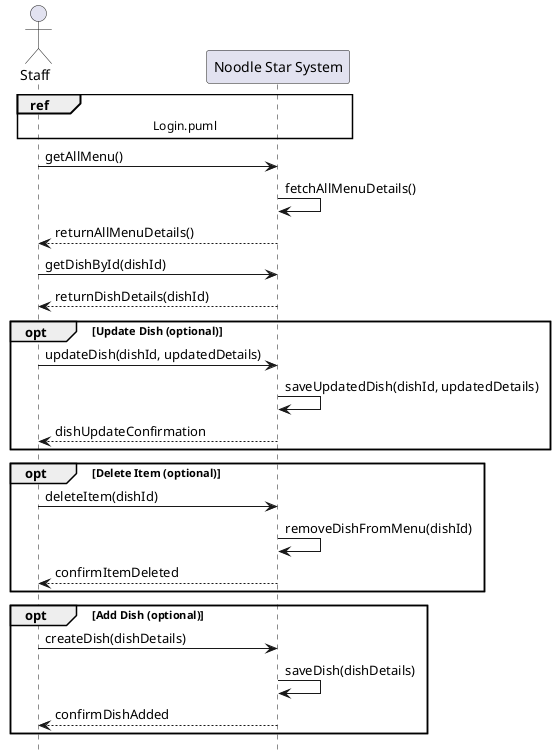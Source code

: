 @startuml
hide footbox
actor Staff
participant "Noodle Star System" as System


ref over Staff, System : Login.puml

Staff -> System: getAllMenu()
System -> System: fetchAllMenuDetails()
System --> Staff: returnAllMenuDetails()


    Staff -> System: getDishById(dishId)
    System --> Staff: returnDishDetails(dishId)


' Optional: Update dish details
opt Update Dish (optional)
    Staff -> System: updateDish(dishId, updatedDetails)
    System -> System: saveUpdatedDish(dishId, updatedDetails)
    System --> Staff: dishUpdateConfirmation
end opt

opt Delete Item (optional)
Staff -> System: deleteItem(dishId)
System -> System: removeDishFromMenu(dishId)
System --> Staff: confirmItemDeleted
end opt

opt Add Dish (optional)
Staff -> System: createDish(dishDetails)
System -> System: saveDish(dishDetails)
System --> Staff: confirmDishAdded

end opt

@enduml
